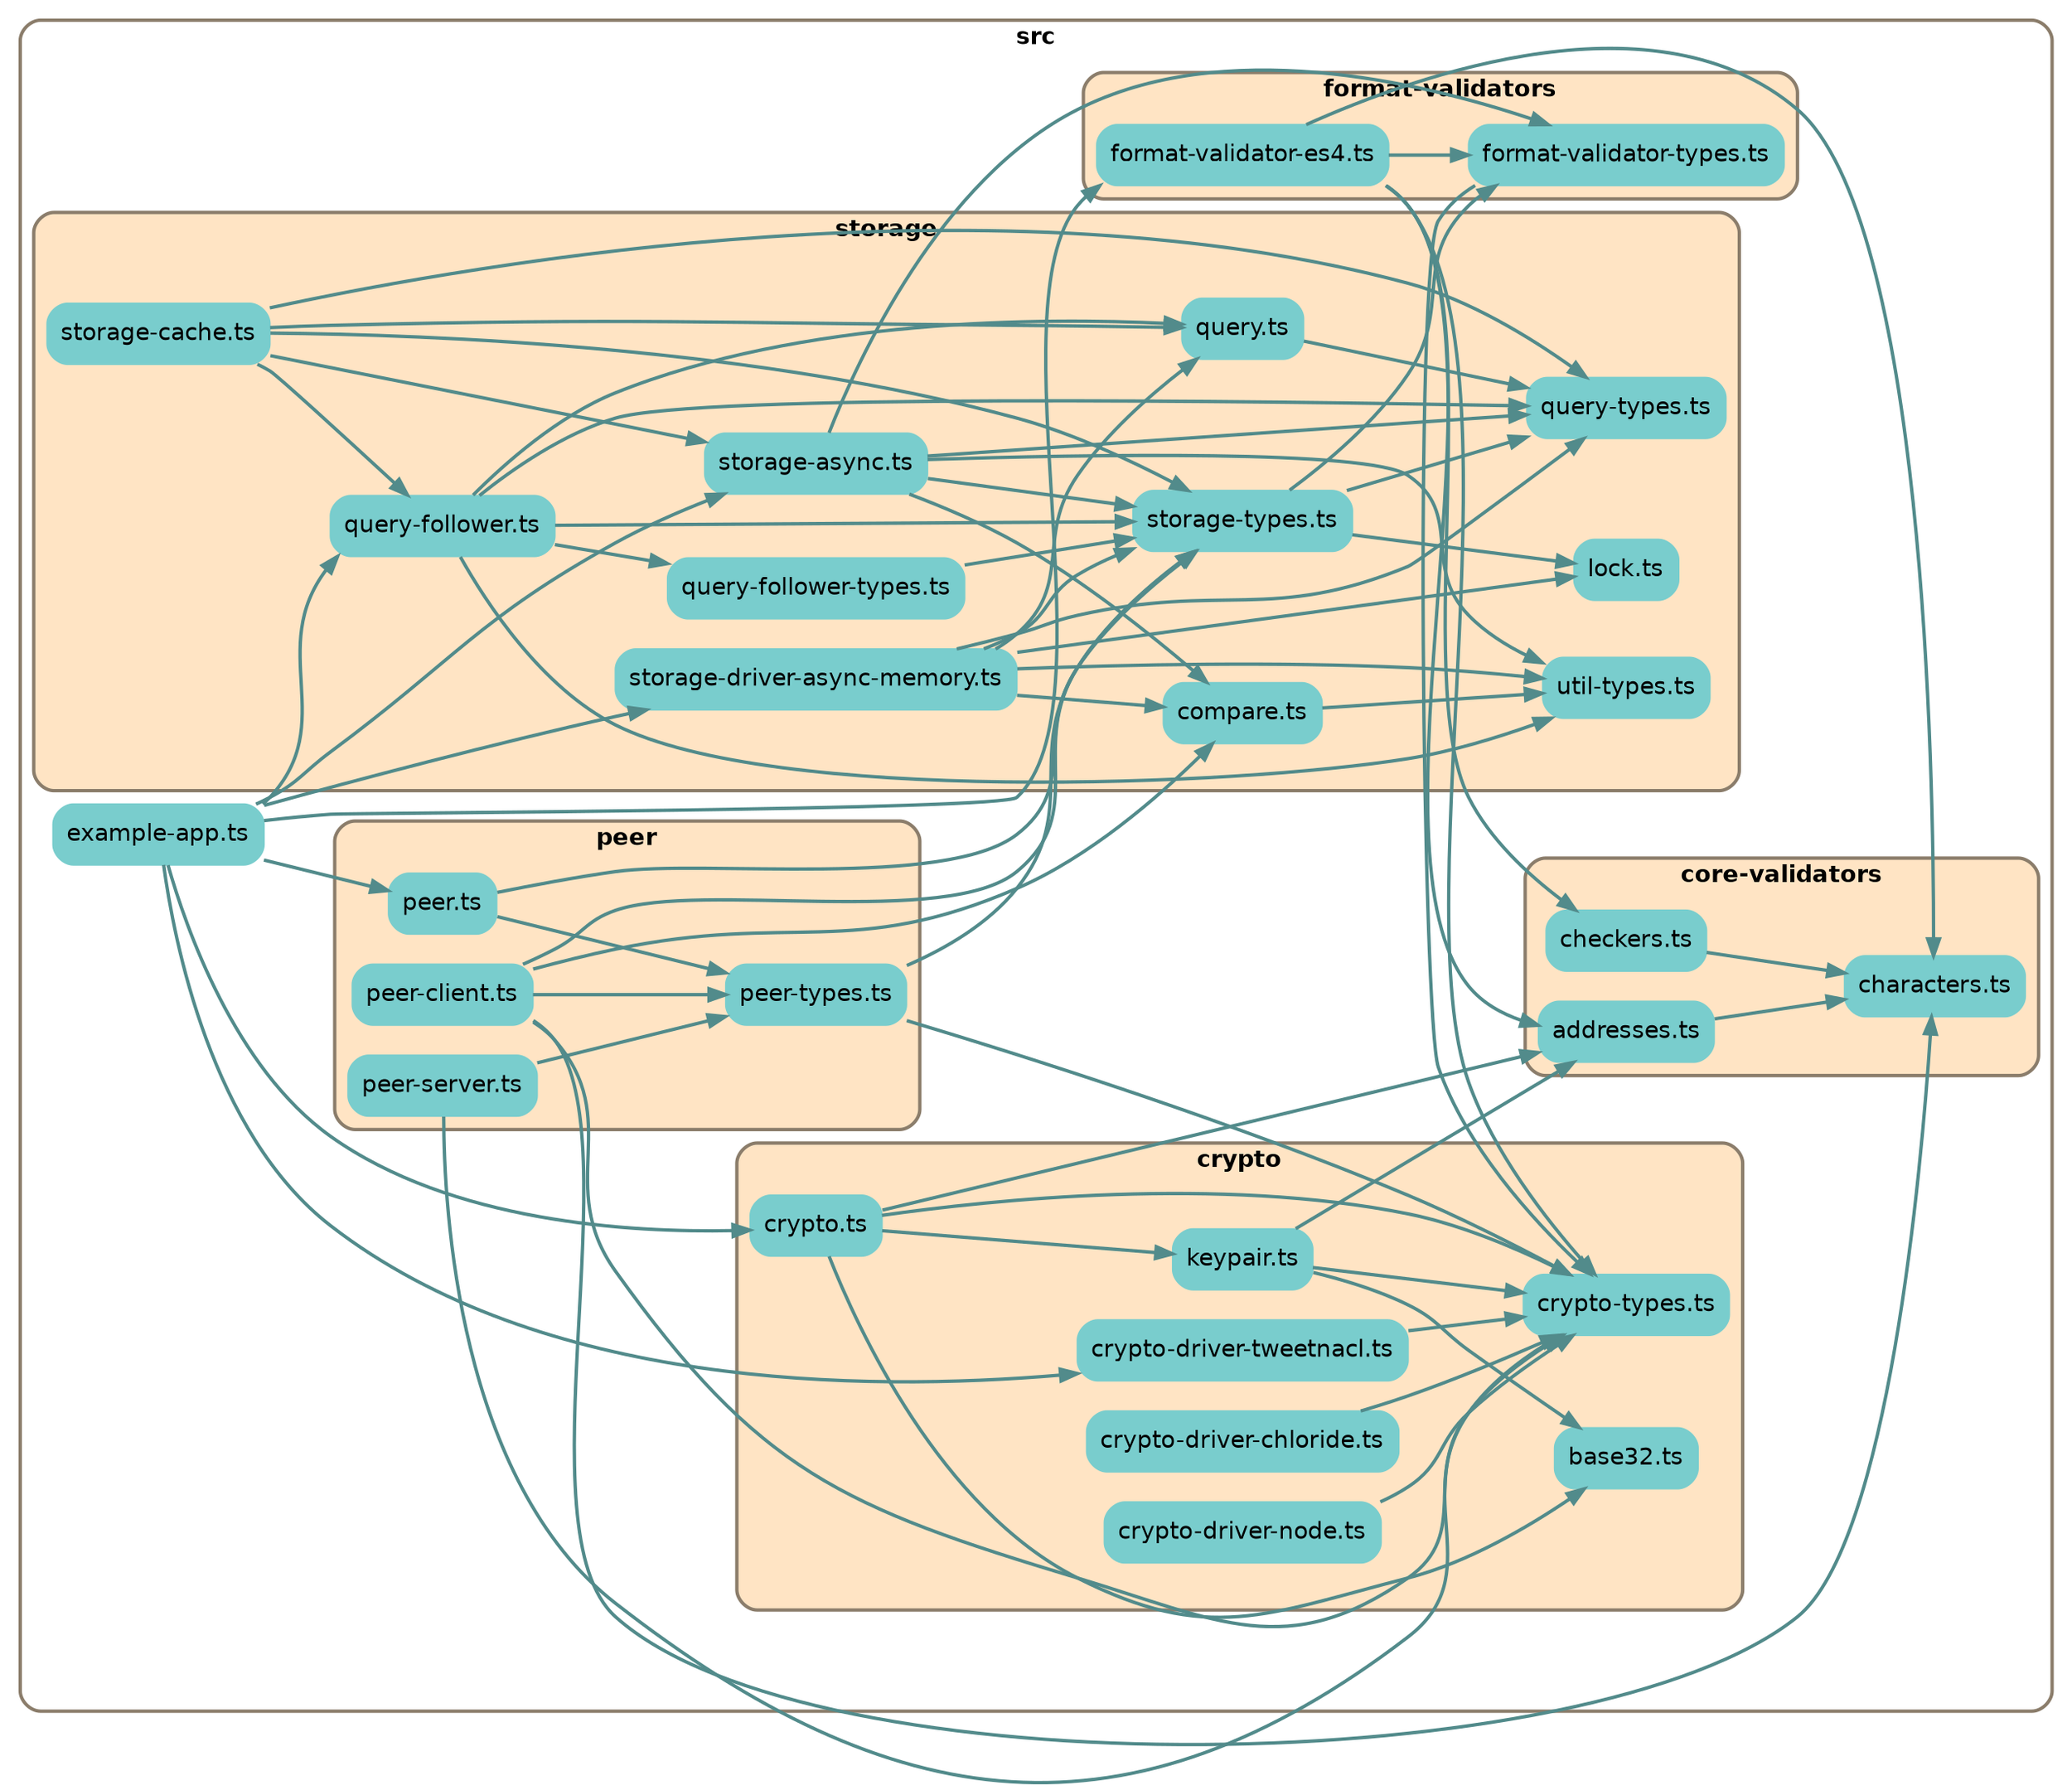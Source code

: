 
digraph G {
    //splines=line;
    //splines=polyline;
    splines=true;
    rankdir=LR;
    //newrank=true;
    compound=true;
    graph [fontname = "helvetica"];  // dpi=72
    node [fontname = "helvetica"];
    edge [fontname = "helvetica"];
    
    // files in their folder clusters

    subgraph cluster8243615961 {
        label=<<b>src</b>>;
        style="rounded";
        color=bisque4;
        penwidth=2;
                    
        "src/example-app.ts" [label="example-app.ts", shape=rectangle; style="rounded,filled"; color=darkslategray3];

        subgraph cluster8881653395 {
            label=<<b>core-validators</b>>;
            style="rounded,filled";
            fillcolor=bisque;
            color=bisque4;
            penwidth=2;
                    
            "src/core-validators/addresses.ts" [label="addresses.ts", shape=rectangle; style="rounded,filled"; color=darkslategray3];
            "src/core-validators/characters.ts" [label="characters.ts", shape=rectangle; style="rounded,filled"; color=darkslategray3];
            "src/core-validators/checkers.ts" [label="checkers.ts", shape=rectangle; style="rounded,filled"; color=darkslategray3];
        }

        subgraph cluster1987860215 {
            label=<<b>crypto</b>>;
            style="rounded,filled";
            fillcolor=bisque;
            color=bisque4;
            penwidth=2;
                    
            "src/crypto/base32.ts" [label="base32.ts", shape=rectangle; style="rounded,filled"; color=darkslategray3];
            "src/crypto/crypto-driver-chloride.ts" [label="crypto-driver-chloride.ts", shape=rectangle; style="rounded,filled"; color=darkslategray3];
            "src/crypto/crypto-driver-node.ts" [label="crypto-driver-node.ts", shape=rectangle; style="rounded,filled"; color=darkslategray3];
            "src/crypto/crypto-driver-tweetnacl.ts" [label="crypto-driver-tweetnacl.ts", shape=rectangle; style="rounded,filled"; color=darkslategray3];
            "src/crypto/crypto-types.ts" [label="crypto-types.ts", shape=rectangle; style="rounded,filled"; color=darkslategray3];
            "src/crypto/crypto.ts" [label="crypto.ts", shape=rectangle; style="rounded,filled"; color=darkslategray3];
            "src/crypto/keypair.ts" [label="keypair.ts", shape=rectangle; style="rounded,filled"; color=darkslategray3];
        }

        subgraph cluster5368329699 {
            label=<<b>format-validators</b>>;
            style="rounded,filled";
            fillcolor=bisque;
            color=bisque4;
            penwidth=2;
                    
            "src/format-validators/format-validator-es4.ts" [label="format-validator-es4.ts", shape=rectangle; style="rounded,filled"; color=darkslategray3];
            "src/format-validators/format-validator-types.ts" [label="format-validator-types.ts", shape=rectangle; style="rounded,filled"; color=darkslategray3];
        }

        subgraph cluster4535215867 {
            label=<<b>peer</b>>;
            style="rounded,filled";
            fillcolor=bisque;
            color=bisque4;
            penwidth=2;
                    
            "src/peer/peer-client.ts" [label="peer-client.ts", shape=rectangle; style="rounded,filled"; color=darkslategray3];
            "src/peer/peer-server.ts" [label="peer-server.ts", shape=rectangle; style="rounded,filled"; color=darkslategray3];
            "src/peer/peer-types.ts" [label="peer-types.ts", shape=rectangle; style="rounded,filled"; color=darkslategray3];
            "src/peer/peer.ts" [label="peer.ts", shape=rectangle; style="rounded,filled"; color=darkslategray3];
        }

        subgraph cluster3630519665 {
            label=<<b>storage</b>>;
            style="rounded,filled";
            fillcolor=bisque;
            color=bisque4;
            penwidth=2;
                    
            "src/storage/compare.ts" [label="compare.ts", shape=rectangle; style="rounded,filled"; color=darkslategray3];
            "src/storage/lock.ts" [label="lock.ts", shape=rectangle; style="rounded,filled"; color=darkslategray3];
            "src/storage/query-follower-types.ts" [label="query-follower-types.ts", shape=rectangle; style="rounded,filled"; color=darkslategray3];
            "src/storage/query-follower.ts" [label="query-follower.ts", shape=rectangle; style="rounded,filled"; color=darkslategray3];
            "src/storage/query-types.ts" [label="query-types.ts", shape=rectangle; style="rounded,filled"; color=darkslategray3];
            "src/storage/query.ts" [label="query.ts", shape=rectangle; style="rounded,filled"; color=darkslategray3];
            "src/storage/storage-async.ts" [label="storage-async.ts", shape=rectangle; style="rounded,filled"; color=darkslategray3];
            "src/storage/storage-cache.ts" [label="storage-cache.ts", shape=rectangle; style="rounded,filled"; color=darkslategray3];
            "src/storage/storage-driver-async-memory.ts" [label="storage-driver-async-memory.ts", shape=rectangle; style="rounded,filled"; color=darkslategray3];
            "src/storage/storage-types.ts" [label="storage-types.ts", shape=rectangle; style="rounded,filled"; color=darkslategray3];
            "src/storage/util-types.ts" [label="util-types.ts", shape=rectangle; style="rounded,filled"; color=darkslategray3];
        }
    }

    // edges between files
    "src/core-validators/addresses.ts" -> "src/core-validators/characters.ts" [penwidth=2; color=darkslategray4];
    "src/core-validators/checkers.ts" -> "src/core-validators/characters.ts" [penwidth=2; color=darkslategray4];
    "src/crypto/crypto-driver-chloride.ts" -> "src/crypto/crypto-types.ts" [penwidth=2; color=darkslategray4];
    "src/crypto/crypto-driver-node.ts" -> "src/crypto/crypto-types.ts" [penwidth=2; color=darkslategray4];
    "src/crypto/crypto-driver-tweetnacl.ts" -> "src/crypto/crypto-types.ts" [penwidth=2; color=darkslategray4];
    "src/crypto/crypto.ts" -> "src/crypto/crypto-types.ts" [penwidth=2; color=darkslategray4];
    "src/crypto/crypto.ts" -> "src/crypto/base32.ts" [penwidth=2; color=darkslategray4];
    "src/crypto/crypto.ts" -> "src/crypto/keypair.ts" [penwidth=2; color=darkslategray4];
    "src/crypto/crypto.ts" -> "src/core-validators/addresses.ts" [penwidth=2; color=darkslategray4];
    "src/crypto/keypair.ts" -> "src/crypto/base32.ts" [penwidth=2; color=darkslategray4];
    "src/crypto/keypair.ts" -> "src/crypto/crypto-types.ts" [penwidth=2; color=darkslategray4];
    "src/crypto/keypair.ts" -> "src/core-validators/addresses.ts" [penwidth=2; color=darkslategray4];
    "src/example-app.ts" -> "src/format-validators/format-validator-es4.ts" [penwidth=2; color=darkslategray4];
    "src/example-app.ts" -> "src/storage/storage-driver-async-memory.ts" [penwidth=2; color=darkslategray4];
    "src/example-app.ts" -> "src/storage/storage-async.ts" [penwidth=2; color=darkslategray4];
    "src/example-app.ts" -> "src/crypto/crypto.ts" [penwidth=2; color=darkslategray4];
    "src/example-app.ts" -> "src/crypto/crypto-driver-tweetnacl.ts" [penwidth=2; color=darkslategray4];
    "src/example-app.ts" -> "src/storage/query-follower.ts" [penwidth=2; color=darkslategray4];
    "src/example-app.ts" -> "src/peer/peer.ts" [penwidth=2; color=darkslategray4];
    "src/format-validators/format-validator-es4.ts" -> "src/format-validators/format-validator-types.ts" [penwidth=2; color=darkslategray4];
    "src/format-validators/format-validator-es4.ts" -> "src/crypto/crypto-types.ts" [penwidth=2; color=darkslategray4];
    "src/format-validators/format-validator-es4.ts" -> "src/core-validators/characters.ts" [penwidth=2; color=darkslategray4];
    "src/format-validators/format-validator-es4.ts" -> "src/core-validators/checkers.ts" [penwidth=2; color=darkslategray4];
    "src/format-validators/format-validator-es4.ts" -> "src/core-validators/addresses.ts" [penwidth=2; color=darkslategray4];
    "src/format-validators/format-validator-types.ts" -> "src/crypto/crypto-types.ts" [penwidth=2; color=darkslategray4];
    "src/peer/peer-client.ts" -> "src/crypto/crypto-types.ts" [penwidth=2; color=darkslategray4];
    "src/peer/peer-client.ts" -> "src/storage/storage-types.ts" [penwidth=2; color=darkslategray4];
    "src/peer/peer-client.ts" -> "src/peer/peer-types.ts" [penwidth=2; color=darkslategray4];
    "src/peer/peer-client.ts" -> "src/storage/compare.ts" [penwidth=2; color=darkslategray4];
    "src/peer/peer-client.ts" -> "src/core-validators/characters.ts" [penwidth=2; color=darkslategray4];
    "src/peer/peer-server.ts" -> "src/crypto/crypto-types.ts" [penwidth=2; color=darkslategray4];
    "src/peer/peer-server.ts" -> "src/peer/peer-types.ts" [penwidth=2; color=darkslategray4];
    "src/peer/peer-types.ts" -> "src/storage/storage-types.ts" [penwidth=2; color=darkslategray4];
    "src/peer/peer-types.ts" -> "src/crypto/crypto-types.ts" [penwidth=2; color=darkslategray4];
    "src/peer/peer.ts" -> "src/storage/storage-types.ts" [penwidth=2; color=darkslategray4];
    "src/peer/peer.ts" -> "src/peer/peer-types.ts" [penwidth=2; color=darkslategray4];
    "src/storage/compare.ts" -> "src/storage/util-types.ts" [penwidth=2; color=darkslategray4];
    "src/storage/query-follower-types.ts" -> "src/storage/storage-types.ts" [penwidth=2; color=darkslategray4];
    "src/storage/query-follower.ts" -> "src/storage/util-types.ts" [penwidth=2; color=darkslategray4];
    "src/storage/query-follower.ts" -> "src/storage/query-types.ts" [penwidth=2; color=darkslategray4];
    "src/storage/query-follower.ts" -> "src/storage/storage-types.ts" [penwidth=2; color=darkslategray4];
    "src/storage/query-follower.ts" -> "src/storage/query.ts" [penwidth=2; color=darkslategray4];
    "src/storage/query-follower.ts" -> "src/storage/query-follower-types.ts" [penwidth=2; color=darkslategray4];
    "src/storage/query.ts" -> "src/storage/query-types.ts" [penwidth=2; color=darkslategray4];
    "src/storage/storage-async.ts" -> "src/storage/util-types.ts" [penwidth=2; color=darkslategray4];
    "src/storage/storage-async.ts" -> "src/storage/query-types.ts" [penwidth=2; color=darkslategray4];
    "src/storage/storage-async.ts" -> "src/storage/storage-types.ts" [penwidth=2; color=darkslategray4];
    "src/storage/storage-async.ts" -> "src/format-validators/format-validator-types.ts" [penwidth=2; color=darkslategray4];
    "src/storage/storage-async.ts" -> "src/storage/compare.ts" [penwidth=2; color=darkslategray4];
    "src/storage/storage-cache.ts" -> "src/storage/query.ts" [penwidth=2; color=darkslategray4];
    "src/storage/storage-cache.ts" -> "src/storage/query-follower.ts" [penwidth=2; color=darkslategray4];
    "src/storage/storage-cache.ts" -> "src/storage/query-types.ts" [penwidth=2; color=darkslategray4];
    "src/storage/storage-cache.ts" -> "src/storage/storage-async.ts" [penwidth=2; color=darkslategray4];
    "src/storage/storage-cache.ts" -> "src/storage/storage-types.ts" [penwidth=2; color=darkslategray4];
    "src/storage/storage-driver-async-memory.ts" -> "src/storage/util-types.ts" [penwidth=2; color=darkslategray4];
    "src/storage/storage-driver-async-memory.ts" -> "src/storage/query-types.ts" [penwidth=2; color=darkslategray4];
    "src/storage/storage-driver-async-memory.ts" -> "src/storage/storage-types.ts" [penwidth=2; color=darkslategray4];
    "src/storage/storage-driver-async-memory.ts" -> "src/storage/compare.ts" [penwidth=2; color=darkslategray4];
    "src/storage/storage-driver-async-memory.ts" -> "src/storage/query.ts" [penwidth=2; color=darkslategray4];
    "src/storage/storage-driver-async-memory.ts" -> "src/storage/lock.ts" [penwidth=2; color=darkslategray4];
    "src/storage/storage-types.ts" -> "src/storage/query-types.ts" [penwidth=2; color=darkslategray4];
    "src/storage/storage-types.ts" -> "src/format-validators/format-validator-types.ts" [penwidth=2; color=darkslategray4];
    "src/storage/storage-types.ts" -> "src/storage/lock.ts" [penwidth=2; color=darkslategray4];

}
